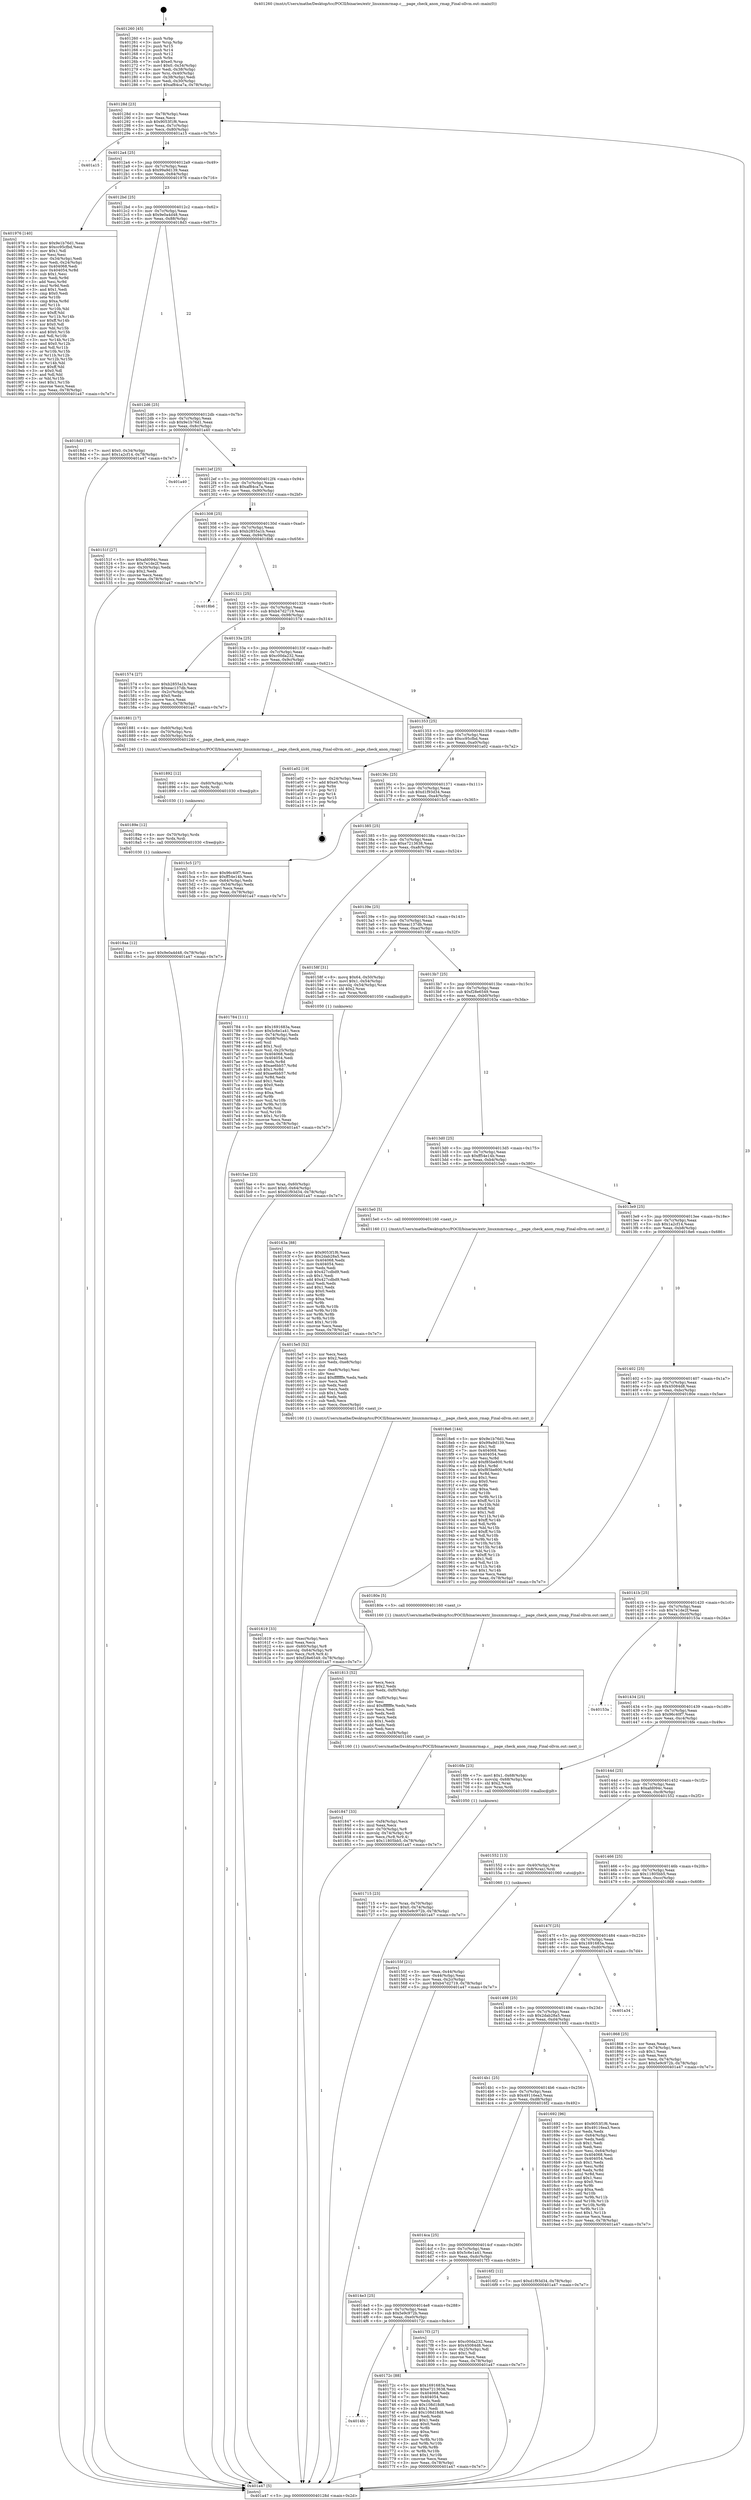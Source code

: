 digraph "0x401260" {
  label = "0x401260 (/mnt/c/Users/mathe/Desktop/tcc/POCII/binaries/extr_linuxmmrmap.c___page_check_anon_rmap_Final-ollvm.out::main(0))"
  labelloc = "t"
  node[shape=record]

  Entry [label="",width=0.3,height=0.3,shape=circle,fillcolor=black,style=filled]
  "0x40128d" [label="{
     0x40128d [23]\l
     | [instrs]\l
     &nbsp;&nbsp;0x40128d \<+3\>: mov -0x78(%rbp),%eax\l
     &nbsp;&nbsp;0x401290 \<+2\>: mov %eax,%ecx\l
     &nbsp;&nbsp;0x401292 \<+6\>: sub $0x9053f1f6,%ecx\l
     &nbsp;&nbsp;0x401298 \<+3\>: mov %eax,-0x7c(%rbp)\l
     &nbsp;&nbsp;0x40129b \<+3\>: mov %ecx,-0x80(%rbp)\l
     &nbsp;&nbsp;0x40129e \<+6\>: je 0000000000401a15 \<main+0x7b5\>\l
  }"]
  "0x401a15" [label="{
     0x401a15\l
  }", style=dashed]
  "0x4012a4" [label="{
     0x4012a4 [25]\l
     | [instrs]\l
     &nbsp;&nbsp;0x4012a4 \<+5\>: jmp 00000000004012a9 \<main+0x49\>\l
     &nbsp;&nbsp;0x4012a9 \<+3\>: mov -0x7c(%rbp),%eax\l
     &nbsp;&nbsp;0x4012ac \<+5\>: sub $0x99a9d139,%eax\l
     &nbsp;&nbsp;0x4012b1 \<+6\>: mov %eax,-0x84(%rbp)\l
     &nbsp;&nbsp;0x4012b7 \<+6\>: je 0000000000401976 \<main+0x716\>\l
  }"]
  Exit [label="",width=0.3,height=0.3,shape=circle,fillcolor=black,style=filled,peripheries=2]
  "0x401976" [label="{
     0x401976 [140]\l
     | [instrs]\l
     &nbsp;&nbsp;0x401976 \<+5\>: mov $0x9e1b76d1,%eax\l
     &nbsp;&nbsp;0x40197b \<+5\>: mov $0xcc95cfbd,%ecx\l
     &nbsp;&nbsp;0x401980 \<+2\>: mov $0x1,%dl\l
     &nbsp;&nbsp;0x401982 \<+2\>: xor %esi,%esi\l
     &nbsp;&nbsp;0x401984 \<+3\>: mov -0x34(%rbp),%edi\l
     &nbsp;&nbsp;0x401987 \<+3\>: mov %edi,-0x24(%rbp)\l
     &nbsp;&nbsp;0x40198a \<+7\>: mov 0x404068,%edi\l
     &nbsp;&nbsp;0x401991 \<+8\>: mov 0x404054,%r8d\l
     &nbsp;&nbsp;0x401999 \<+3\>: sub $0x1,%esi\l
     &nbsp;&nbsp;0x40199c \<+3\>: mov %edi,%r9d\l
     &nbsp;&nbsp;0x40199f \<+3\>: add %esi,%r9d\l
     &nbsp;&nbsp;0x4019a2 \<+4\>: imul %r9d,%edi\l
     &nbsp;&nbsp;0x4019a6 \<+3\>: and $0x1,%edi\l
     &nbsp;&nbsp;0x4019a9 \<+3\>: cmp $0x0,%edi\l
     &nbsp;&nbsp;0x4019ac \<+4\>: sete %r10b\l
     &nbsp;&nbsp;0x4019b0 \<+4\>: cmp $0xa,%r8d\l
     &nbsp;&nbsp;0x4019b4 \<+4\>: setl %r11b\l
     &nbsp;&nbsp;0x4019b8 \<+3\>: mov %r10b,%bl\l
     &nbsp;&nbsp;0x4019bb \<+3\>: xor $0xff,%bl\l
     &nbsp;&nbsp;0x4019be \<+3\>: mov %r11b,%r14b\l
     &nbsp;&nbsp;0x4019c1 \<+4\>: xor $0xff,%r14b\l
     &nbsp;&nbsp;0x4019c5 \<+3\>: xor $0x0,%dl\l
     &nbsp;&nbsp;0x4019c8 \<+3\>: mov %bl,%r15b\l
     &nbsp;&nbsp;0x4019cb \<+4\>: and $0x0,%r15b\l
     &nbsp;&nbsp;0x4019cf \<+3\>: and %dl,%r10b\l
     &nbsp;&nbsp;0x4019d2 \<+3\>: mov %r14b,%r12b\l
     &nbsp;&nbsp;0x4019d5 \<+4\>: and $0x0,%r12b\l
     &nbsp;&nbsp;0x4019d9 \<+3\>: and %dl,%r11b\l
     &nbsp;&nbsp;0x4019dc \<+3\>: or %r10b,%r15b\l
     &nbsp;&nbsp;0x4019df \<+3\>: or %r11b,%r12b\l
     &nbsp;&nbsp;0x4019e2 \<+3\>: xor %r12b,%r15b\l
     &nbsp;&nbsp;0x4019e5 \<+3\>: or %r14b,%bl\l
     &nbsp;&nbsp;0x4019e8 \<+3\>: xor $0xff,%bl\l
     &nbsp;&nbsp;0x4019eb \<+3\>: or $0x0,%dl\l
     &nbsp;&nbsp;0x4019ee \<+2\>: and %dl,%bl\l
     &nbsp;&nbsp;0x4019f0 \<+3\>: or %bl,%r15b\l
     &nbsp;&nbsp;0x4019f3 \<+4\>: test $0x1,%r15b\l
     &nbsp;&nbsp;0x4019f7 \<+3\>: cmovne %ecx,%eax\l
     &nbsp;&nbsp;0x4019fa \<+3\>: mov %eax,-0x78(%rbp)\l
     &nbsp;&nbsp;0x4019fd \<+5\>: jmp 0000000000401a47 \<main+0x7e7\>\l
  }"]
  "0x4012bd" [label="{
     0x4012bd [25]\l
     | [instrs]\l
     &nbsp;&nbsp;0x4012bd \<+5\>: jmp 00000000004012c2 \<main+0x62\>\l
     &nbsp;&nbsp;0x4012c2 \<+3\>: mov -0x7c(%rbp),%eax\l
     &nbsp;&nbsp;0x4012c5 \<+5\>: sub $0x9e0a4d48,%eax\l
     &nbsp;&nbsp;0x4012ca \<+6\>: mov %eax,-0x88(%rbp)\l
     &nbsp;&nbsp;0x4012d0 \<+6\>: je 00000000004018d3 \<main+0x673\>\l
  }"]
  "0x4018aa" [label="{
     0x4018aa [12]\l
     | [instrs]\l
     &nbsp;&nbsp;0x4018aa \<+7\>: movl $0x9e0a4d48,-0x78(%rbp)\l
     &nbsp;&nbsp;0x4018b1 \<+5\>: jmp 0000000000401a47 \<main+0x7e7\>\l
  }"]
  "0x4018d3" [label="{
     0x4018d3 [19]\l
     | [instrs]\l
     &nbsp;&nbsp;0x4018d3 \<+7\>: movl $0x0,-0x34(%rbp)\l
     &nbsp;&nbsp;0x4018da \<+7\>: movl $0x1a2cf14,-0x78(%rbp)\l
     &nbsp;&nbsp;0x4018e1 \<+5\>: jmp 0000000000401a47 \<main+0x7e7\>\l
  }"]
  "0x4012d6" [label="{
     0x4012d6 [25]\l
     | [instrs]\l
     &nbsp;&nbsp;0x4012d6 \<+5\>: jmp 00000000004012db \<main+0x7b\>\l
     &nbsp;&nbsp;0x4012db \<+3\>: mov -0x7c(%rbp),%eax\l
     &nbsp;&nbsp;0x4012de \<+5\>: sub $0x9e1b76d1,%eax\l
     &nbsp;&nbsp;0x4012e3 \<+6\>: mov %eax,-0x8c(%rbp)\l
     &nbsp;&nbsp;0x4012e9 \<+6\>: je 0000000000401a40 \<main+0x7e0\>\l
  }"]
  "0x40189e" [label="{
     0x40189e [12]\l
     | [instrs]\l
     &nbsp;&nbsp;0x40189e \<+4\>: mov -0x70(%rbp),%rdx\l
     &nbsp;&nbsp;0x4018a2 \<+3\>: mov %rdx,%rdi\l
     &nbsp;&nbsp;0x4018a5 \<+5\>: call 0000000000401030 \<free@plt\>\l
     | [calls]\l
     &nbsp;&nbsp;0x401030 \{1\} (unknown)\l
  }"]
  "0x401a40" [label="{
     0x401a40\l
  }", style=dashed]
  "0x4012ef" [label="{
     0x4012ef [25]\l
     | [instrs]\l
     &nbsp;&nbsp;0x4012ef \<+5\>: jmp 00000000004012f4 \<main+0x94\>\l
     &nbsp;&nbsp;0x4012f4 \<+3\>: mov -0x7c(%rbp),%eax\l
     &nbsp;&nbsp;0x4012f7 \<+5\>: sub $0xaf84ca7a,%eax\l
     &nbsp;&nbsp;0x4012fc \<+6\>: mov %eax,-0x90(%rbp)\l
     &nbsp;&nbsp;0x401302 \<+6\>: je 000000000040151f \<main+0x2bf\>\l
  }"]
  "0x401892" [label="{
     0x401892 [12]\l
     | [instrs]\l
     &nbsp;&nbsp;0x401892 \<+4\>: mov -0x60(%rbp),%rdx\l
     &nbsp;&nbsp;0x401896 \<+3\>: mov %rdx,%rdi\l
     &nbsp;&nbsp;0x401899 \<+5\>: call 0000000000401030 \<free@plt\>\l
     | [calls]\l
     &nbsp;&nbsp;0x401030 \{1\} (unknown)\l
  }"]
  "0x40151f" [label="{
     0x40151f [27]\l
     | [instrs]\l
     &nbsp;&nbsp;0x40151f \<+5\>: mov $0xafd094c,%eax\l
     &nbsp;&nbsp;0x401524 \<+5\>: mov $0x7e1de2f,%ecx\l
     &nbsp;&nbsp;0x401529 \<+3\>: mov -0x30(%rbp),%edx\l
     &nbsp;&nbsp;0x40152c \<+3\>: cmp $0x2,%edx\l
     &nbsp;&nbsp;0x40152f \<+3\>: cmovne %ecx,%eax\l
     &nbsp;&nbsp;0x401532 \<+3\>: mov %eax,-0x78(%rbp)\l
     &nbsp;&nbsp;0x401535 \<+5\>: jmp 0000000000401a47 \<main+0x7e7\>\l
  }"]
  "0x401308" [label="{
     0x401308 [25]\l
     | [instrs]\l
     &nbsp;&nbsp;0x401308 \<+5\>: jmp 000000000040130d \<main+0xad\>\l
     &nbsp;&nbsp;0x40130d \<+3\>: mov -0x7c(%rbp),%eax\l
     &nbsp;&nbsp;0x401310 \<+5\>: sub $0xb2855a1b,%eax\l
     &nbsp;&nbsp;0x401315 \<+6\>: mov %eax,-0x94(%rbp)\l
     &nbsp;&nbsp;0x40131b \<+6\>: je 00000000004018b6 \<main+0x656\>\l
  }"]
  "0x401a47" [label="{
     0x401a47 [5]\l
     | [instrs]\l
     &nbsp;&nbsp;0x401a47 \<+5\>: jmp 000000000040128d \<main+0x2d\>\l
  }"]
  "0x401260" [label="{
     0x401260 [45]\l
     | [instrs]\l
     &nbsp;&nbsp;0x401260 \<+1\>: push %rbp\l
     &nbsp;&nbsp;0x401261 \<+3\>: mov %rsp,%rbp\l
     &nbsp;&nbsp;0x401264 \<+2\>: push %r15\l
     &nbsp;&nbsp;0x401266 \<+2\>: push %r14\l
     &nbsp;&nbsp;0x401268 \<+2\>: push %r12\l
     &nbsp;&nbsp;0x40126a \<+1\>: push %rbx\l
     &nbsp;&nbsp;0x40126b \<+7\>: sub $0xe0,%rsp\l
     &nbsp;&nbsp;0x401272 \<+7\>: movl $0x0,-0x34(%rbp)\l
     &nbsp;&nbsp;0x401279 \<+3\>: mov %edi,-0x38(%rbp)\l
     &nbsp;&nbsp;0x40127c \<+4\>: mov %rsi,-0x40(%rbp)\l
     &nbsp;&nbsp;0x401280 \<+3\>: mov -0x38(%rbp),%edi\l
     &nbsp;&nbsp;0x401283 \<+3\>: mov %edi,-0x30(%rbp)\l
     &nbsp;&nbsp;0x401286 \<+7\>: movl $0xaf84ca7a,-0x78(%rbp)\l
  }"]
  "0x401847" [label="{
     0x401847 [33]\l
     | [instrs]\l
     &nbsp;&nbsp;0x401847 \<+6\>: mov -0xf4(%rbp),%ecx\l
     &nbsp;&nbsp;0x40184d \<+3\>: imul %eax,%ecx\l
     &nbsp;&nbsp;0x401850 \<+4\>: mov -0x70(%rbp),%r8\l
     &nbsp;&nbsp;0x401854 \<+4\>: movslq -0x74(%rbp),%r9\l
     &nbsp;&nbsp;0x401858 \<+4\>: mov %ecx,(%r8,%r9,4)\l
     &nbsp;&nbsp;0x40185c \<+7\>: movl $0x11805bb5,-0x78(%rbp)\l
     &nbsp;&nbsp;0x401863 \<+5\>: jmp 0000000000401a47 \<main+0x7e7\>\l
  }"]
  "0x4018b6" [label="{
     0x4018b6\l
  }", style=dashed]
  "0x401321" [label="{
     0x401321 [25]\l
     | [instrs]\l
     &nbsp;&nbsp;0x401321 \<+5\>: jmp 0000000000401326 \<main+0xc6\>\l
     &nbsp;&nbsp;0x401326 \<+3\>: mov -0x7c(%rbp),%eax\l
     &nbsp;&nbsp;0x401329 \<+5\>: sub $0xb47d2719,%eax\l
     &nbsp;&nbsp;0x40132e \<+6\>: mov %eax,-0x98(%rbp)\l
     &nbsp;&nbsp;0x401334 \<+6\>: je 0000000000401574 \<main+0x314\>\l
  }"]
  "0x401813" [label="{
     0x401813 [52]\l
     | [instrs]\l
     &nbsp;&nbsp;0x401813 \<+2\>: xor %ecx,%ecx\l
     &nbsp;&nbsp;0x401815 \<+5\>: mov $0x2,%edx\l
     &nbsp;&nbsp;0x40181a \<+6\>: mov %edx,-0xf0(%rbp)\l
     &nbsp;&nbsp;0x401820 \<+1\>: cltd\l
     &nbsp;&nbsp;0x401821 \<+6\>: mov -0xf0(%rbp),%esi\l
     &nbsp;&nbsp;0x401827 \<+2\>: idiv %esi\l
     &nbsp;&nbsp;0x401829 \<+6\>: imul $0xfffffffe,%edx,%edx\l
     &nbsp;&nbsp;0x40182f \<+2\>: mov %ecx,%edi\l
     &nbsp;&nbsp;0x401831 \<+2\>: sub %edx,%edi\l
     &nbsp;&nbsp;0x401833 \<+2\>: mov %ecx,%edx\l
     &nbsp;&nbsp;0x401835 \<+3\>: sub $0x1,%edx\l
     &nbsp;&nbsp;0x401838 \<+2\>: add %edx,%edi\l
     &nbsp;&nbsp;0x40183a \<+2\>: sub %edi,%ecx\l
     &nbsp;&nbsp;0x40183c \<+6\>: mov %ecx,-0xf4(%rbp)\l
     &nbsp;&nbsp;0x401842 \<+5\>: call 0000000000401160 \<next_i\>\l
     | [calls]\l
     &nbsp;&nbsp;0x401160 \{1\} (/mnt/c/Users/mathe/Desktop/tcc/POCII/binaries/extr_linuxmmrmap.c___page_check_anon_rmap_Final-ollvm.out::next_i)\l
  }"]
  "0x401574" [label="{
     0x401574 [27]\l
     | [instrs]\l
     &nbsp;&nbsp;0x401574 \<+5\>: mov $0xb2855a1b,%eax\l
     &nbsp;&nbsp;0x401579 \<+5\>: mov $0xeac137db,%ecx\l
     &nbsp;&nbsp;0x40157e \<+3\>: mov -0x2c(%rbp),%edx\l
     &nbsp;&nbsp;0x401581 \<+3\>: cmp $0x0,%edx\l
     &nbsp;&nbsp;0x401584 \<+3\>: cmove %ecx,%eax\l
     &nbsp;&nbsp;0x401587 \<+3\>: mov %eax,-0x78(%rbp)\l
     &nbsp;&nbsp;0x40158a \<+5\>: jmp 0000000000401a47 \<main+0x7e7\>\l
  }"]
  "0x40133a" [label="{
     0x40133a [25]\l
     | [instrs]\l
     &nbsp;&nbsp;0x40133a \<+5\>: jmp 000000000040133f \<main+0xdf\>\l
     &nbsp;&nbsp;0x40133f \<+3\>: mov -0x7c(%rbp),%eax\l
     &nbsp;&nbsp;0x401342 \<+5\>: sub $0xc00da232,%eax\l
     &nbsp;&nbsp;0x401347 \<+6\>: mov %eax,-0x9c(%rbp)\l
     &nbsp;&nbsp;0x40134d \<+6\>: je 0000000000401881 \<main+0x621\>\l
  }"]
  "0x4014fc" [label="{
     0x4014fc\l
  }", style=dashed]
  "0x401881" [label="{
     0x401881 [17]\l
     | [instrs]\l
     &nbsp;&nbsp;0x401881 \<+4\>: mov -0x60(%rbp),%rdi\l
     &nbsp;&nbsp;0x401885 \<+4\>: mov -0x70(%rbp),%rsi\l
     &nbsp;&nbsp;0x401889 \<+4\>: mov -0x50(%rbp),%rdx\l
     &nbsp;&nbsp;0x40188d \<+5\>: call 0000000000401240 \<__page_check_anon_rmap\>\l
     | [calls]\l
     &nbsp;&nbsp;0x401240 \{1\} (/mnt/c/Users/mathe/Desktop/tcc/POCII/binaries/extr_linuxmmrmap.c___page_check_anon_rmap_Final-ollvm.out::__page_check_anon_rmap)\l
  }"]
  "0x401353" [label="{
     0x401353 [25]\l
     | [instrs]\l
     &nbsp;&nbsp;0x401353 \<+5\>: jmp 0000000000401358 \<main+0xf8\>\l
     &nbsp;&nbsp;0x401358 \<+3\>: mov -0x7c(%rbp),%eax\l
     &nbsp;&nbsp;0x40135b \<+5\>: sub $0xcc95cfbd,%eax\l
     &nbsp;&nbsp;0x401360 \<+6\>: mov %eax,-0xa0(%rbp)\l
     &nbsp;&nbsp;0x401366 \<+6\>: je 0000000000401a02 \<main+0x7a2\>\l
  }"]
  "0x40172c" [label="{
     0x40172c [88]\l
     | [instrs]\l
     &nbsp;&nbsp;0x40172c \<+5\>: mov $0x1691683a,%eax\l
     &nbsp;&nbsp;0x401731 \<+5\>: mov $0xe7213638,%ecx\l
     &nbsp;&nbsp;0x401736 \<+7\>: mov 0x404068,%edx\l
     &nbsp;&nbsp;0x40173d \<+7\>: mov 0x404054,%esi\l
     &nbsp;&nbsp;0x401744 \<+2\>: mov %edx,%edi\l
     &nbsp;&nbsp;0x401746 \<+6\>: sub $0x108d18d8,%edi\l
     &nbsp;&nbsp;0x40174c \<+3\>: sub $0x1,%edi\l
     &nbsp;&nbsp;0x40174f \<+6\>: add $0x108d18d8,%edi\l
     &nbsp;&nbsp;0x401755 \<+3\>: imul %edi,%edx\l
     &nbsp;&nbsp;0x401758 \<+3\>: and $0x1,%edx\l
     &nbsp;&nbsp;0x40175b \<+3\>: cmp $0x0,%edx\l
     &nbsp;&nbsp;0x40175e \<+4\>: sete %r8b\l
     &nbsp;&nbsp;0x401762 \<+3\>: cmp $0xa,%esi\l
     &nbsp;&nbsp;0x401765 \<+4\>: setl %r9b\l
     &nbsp;&nbsp;0x401769 \<+3\>: mov %r8b,%r10b\l
     &nbsp;&nbsp;0x40176c \<+3\>: and %r9b,%r10b\l
     &nbsp;&nbsp;0x40176f \<+3\>: xor %r9b,%r8b\l
     &nbsp;&nbsp;0x401772 \<+3\>: or %r8b,%r10b\l
     &nbsp;&nbsp;0x401775 \<+4\>: test $0x1,%r10b\l
     &nbsp;&nbsp;0x401779 \<+3\>: cmovne %ecx,%eax\l
     &nbsp;&nbsp;0x40177c \<+3\>: mov %eax,-0x78(%rbp)\l
     &nbsp;&nbsp;0x40177f \<+5\>: jmp 0000000000401a47 \<main+0x7e7\>\l
  }"]
  "0x401a02" [label="{
     0x401a02 [19]\l
     | [instrs]\l
     &nbsp;&nbsp;0x401a02 \<+3\>: mov -0x24(%rbp),%eax\l
     &nbsp;&nbsp;0x401a05 \<+7\>: add $0xe0,%rsp\l
     &nbsp;&nbsp;0x401a0c \<+1\>: pop %rbx\l
     &nbsp;&nbsp;0x401a0d \<+2\>: pop %r12\l
     &nbsp;&nbsp;0x401a0f \<+2\>: pop %r14\l
     &nbsp;&nbsp;0x401a11 \<+2\>: pop %r15\l
     &nbsp;&nbsp;0x401a13 \<+1\>: pop %rbp\l
     &nbsp;&nbsp;0x401a14 \<+1\>: ret\l
  }"]
  "0x40136c" [label="{
     0x40136c [25]\l
     | [instrs]\l
     &nbsp;&nbsp;0x40136c \<+5\>: jmp 0000000000401371 \<main+0x111\>\l
     &nbsp;&nbsp;0x401371 \<+3\>: mov -0x7c(%rbp),%eax\l
     &nbsp;&nbsp;0x401374 \<+5\>: sub $0xd1f93d34,%eax\l
     &nbsp;&nbsp;0x401379 \<+6\>: mov %eax,-0xa4(%rbp)\l
     &nbsp;&nbsp;0x40137f \<+6\>: je 00000000004015c5 \<main+0x365\>\l
  }"]
  "0x4014e3" [label="{
     0x4014e3 [25]\l
     | [instrs]\l
     &nbsp;&nbsp;0x4014e3 \<+5\>: jmp 00000000004014e8 \<main+0x288\>\l
     &nbsp;&nbsp;0x4014e8 \<+3\>: mov -0x7c(%rbp),%eax\l
     &nbsp;&nbsp;0x4014eb \<+5\>: sub $0x5e9c972b,%eax\l
     &nbsp;&nbsp;0x4014f0 \<+6\>: mov %eax,-0xe0(%rbp)\l
     &nbsp;&nbsp;0x4014f6 \<+6\>: je 000000000040172c \<main+0x4cc\>\l
  }"]
  "0x4015c5" [label="{
     0x4015c5 [27]\l
     | [instrs]\l
     &nbsp;&nbsp;0x4015c5 \<+5\>: mov $0x96c40f7,%eax\l
     &nbsp;&nbsp;0x4015ca \<+5\>: mov $0xff54e14b,%ecx\l
     &nbsp;&nbsp;0x4015cf \<+3\>: mov -0x64(%rbp),%edx\l
     &nbsp;&nbsp;0x4015d2 \<+3\>: cmp -0x54(%rbp),%edx\l
     &nbsp;&nbsp;0x4015d5 \<+3\>: cmovl %ecx,%eax\l
     &nbsp;&nbsp;0x4015d8 \<+3\>: mov %eax,-0x78(%rbp)\l
     &nbsp;&nbsp;0x4015db \<+5\>: jmp 0000000000401a47 \<main+0x7e7\>\l
  }"]
  "0x401385" [label="{
     0x401385 [25]\l
     | [instrs]\l
     &nbsp;&nbsp;0x401385 \<+5\>: jmp 000000000040138a \<main+0x12a\>\l
     &nbsp;&nbsp;0x40138a \<+3\>: mov -0x7c(%rbp),%eax\l
     &nbsp;&nbsp;0x40138d \<+5\>: sub $0xe7213638,%eax\l
     &nbsp;&nbsp;0x401392 \<+6\>: mov %eax,-0xa8(%rbp)\l
     &nbsp;&nbsp;0x401398 \<+6\>: je 0000000000401784 \<main+0x524\>\l
  }"]
  "0x4017f3" [label="{
     0x4017f3 [27]\l
     | [instrs]\l
     &nbsp;&nbsp;0x4017f3 \<+5\>: mov $0xc00da232,%eax\l
     &nbsp;&nbsp;0x4017f8 \<+5\>: mov $0x45084d8,%ecx\l
     &nbsp;&nbsp;0x4017fd \<+3\>: mov -0x25(%rbp),%dl\l
     &nbsp;&nbsp;0x401800 \<+3\>: test $0x1,%dl\l
     &nbsp;&nbsp;0x401803 \<+3\>: cmovne %ecx,%eax\l
     &nbsp;&nbsp;0x401806 \<+3\>: mov %eax,-0x78(%rbp)\l
     &nbsp;&nbsp;0x401809 \<+5\>: jmp 0000000000401a47 \<main+0x7e7\>\l
  }"]
  "0x401784" [label="{
     0x401784 [111]\l
     | [instrs]\l
     &nbsp;&nbsp;0x401784 \<+5\>: mov $0x1691683a,%eax\l
     &nbsp;&nbsp;0x401789 \<+5\>: mov $0x5c6e1a41,%ecx\l
     &nbsp;&nbsp;0x40178e \<+3\>: mov -0x74(%rbp),%edx\l
     &nbsp;&nbsp;0x401791 \<+3\>: cmp -0x68(%rbp),%edx\l
     &nbsp;&nbsp;0x401794 \<+4\>: setl %sil\l
     &nbsp;&nbsp;0x401798 \<+4\>: and $0x1,%sil\l
     &nbsp;&nbsp;0x40179c \<+4\>: mov %sil,-0x25(%rbp)\l
     &nbsp;&nbsp;0x4017a0 \<+7\>: mov 0x404068,%edx\l
     &nbsp;&nbsp;0x4017a7 \<+7\>: mov 0x404054,%edi\l
     &nbsp;&nbsp;0x4017ae \<+3\>: mov %edx,%r8d\l
     &nbsp;&nbsp;0x4017b1 \<+7\>: sub $0xae6bb57,%r8d\l
     &nbsp;&nbsp;0x4017b8 \<+4\>: sub $0x1,%r8d\l
     &nbsp;&nbsp;0x4017bc \<+7\>: add $0xae6bb57,%r8d\l
     &nbsp;&nbsp;0x4017c3 \<+4\>: imul %r8d,%edx\l
     &nbsp;&nbsp;0x4017c7 \<+3\>: and $0x1,%edx\l
     &nbsp;&nbsp;0x4017ca \<+3\>: cmp $0x0,%edx\l
     &nbsp;&nbsp;0x4017cd \<+4\>: sete %sil\l
     &nbsp;&nbsp;0x4017d1 \<+3\>: cmp $0xa,%edi\l
     &nbsp;&nbsp;0x4017d4 \<+4\>: setl %r9b\l
     &nbsp;&nbsp;0x4017d8 \<+3\>: mov %sil,%r10b\l
     &nbsp;&nbsp;0x4017db \<+3\>: and %r9b,%r10b\l
     &nbsp;&nbsp;0x4017de \<+3\>: xor %r9b,%sil\l
     &nbsp;&nbsp;0x4017e1 \<+3\>: or %sil,%r10b\l
     &nbsp;&nbsp;0x4017e4 \<+4\>: test $0x1,%r10b\l
     &nbsp;&nbsp;0x4017e8 \<+3\>: cmovne %ecx,%eax\l
     &nbsp;&nbsp;0x4017eb \<+3\>: mov %eax,-0x78(%rbp)\l
     &nbsp;&nbsp;0x4017ee \<+5\>: jmp 0000000000401a47 \<main+0x7e7\>\l
  }"]
  "0x40139e" [label="{
     0x40139e [25]\l
     | [instrs]\l
     &nbsp;&nbsp;0x40139e \<+5\>: jmp 00000000004013a3 \<main+0x143\>\l
     &nbsp;&nbsp;0x4013a3 \<+3\>: mov -0x7c(%rbp),%eax\l
     &nbsp;&nbsp;0x4013a6 \<+5\>: sub $0xeac137db,%eax\l
     &nbsp;&nbsp;0x4013ab \<+6\>: mov %eax,-0xac(%rbp)\l
     &nbsp;&nbsp;0x4013b1 \<+6\>: je 000000000040158f \<main+0x32f\>\l
  }"]
  "0x401715" [label="{
     0x401715 [23]\l
     | [instrs]\l
     &nbsp;&nbsp;0x401715 \<+4\>: mov %rax,-0x70(%rbp)\l
     &nbsp;&nbsp;0x401719 \<+7\>: movl $0x0,-0x74(%rbp)\l
     &nbsp;&nbsp;0x401720 \<+7\>: movl $0x5e9c972b,-0x78(%rbp)\l
     &nbsp;&nbsp;0x401727 \<+5\>: jmp 0000000000401a47 \<main+0x7e7\>\l
  }"]
  "0x40158f" [label="{
     0x40158f [31]\l
     | [instrs]\l
     &nbsp;&nbsp;0x40158f \<+8\>: movq $0x64,-0x50(%rbp)\l
     &nbsp;&nbsp;0x401597 \<+7\>: movl $0x1,-0x54(%rbp)\l
     &nbsp;&nbsp;0x40159e \<+4\>: movslq -0x54(%rbp),%rax\l
     &nbsp;&nbsp;0x4015a2 \<+4\>: shl $0x2,%rax\l
     &nbsp;&nbsp;0x4015a6 \<+3\>: mov %rax,%rdi\l
     &nbsp;&nbsp;0x4015a9 \<+5\>: call 0000000000401050 \<malloc@plt\>\l
     | [calls]\l
     &nbsp;&nbsp;0x401050 \{1\} (unknown)\l
  }"]
  "0x4013b7" [label="{
     0x4013b7 [25]\l
     | [instrs]\l
     &nbsp;&nbsp;0x4013b7 \<+5\>: jmp 00000000004013bc \<main+0x15c\>\l
     &nbsp;&nbsp;0x4013bc \<+3\>: mov -0x7c(%rbp),%eax\l
     &nbsp;&nbsp;0x4013bf \<+5\>: sub $0xf28e6549,%eax\l
     &nbsp;&nbsp;0x4013c4 \<+6\>: mov %eax,-0xb0(%rbp)\l
     &nbsp;&nbsp;0x4013ca \<+6\>: je 000000000040163a \<main+0x3da\>\l
  }"]
  "0x4014ca" [label="{
     0x4014ca [25]\l
     | [instrs]\l
     &nbsp;&nbsp;0x4014ca \<+5\>: jmp 00000000004014cf \<main+0x26f\>\l
     &nbsp;&nbsp;0x4014cf \<+3\>: mov -0x7c(%rbp),%eax\l
     &nbsp;&nbsp;0x4014d2 \<+5\>: sub $0x5c6e1a41,%eax\l
     &nbsp;&nbsp;0x4014d7 \<+6\>: mov %eax,-0xdc(%rbp)\l
     &nbsp;&nbsp;0x4014dd \<+6\>: je 00000000004017f3 \<main+0x593\>\l
  }"]
  "0x40163a" [label="{
     0x40163a [88]\l
     | [instrs]\l
     &nbsp;&nbsp;0x40163a \<+5\>: mov $0x9053f1f6,%eax\l
     &nbsp;&nbsp;0x40163f \<+5\>: mov $0x2dab28a5,%ecx\l
     &nbsp;&nbsp;0x401644 \<+7\>: mov 0x404068,%edx\l
     &nbsp;&nbsp;0x40164b \<+7\>: mov 0x404054,%esi\l
     &nbsp;&nbsp;0x401652 \<+2\>: mov %edx,%edi\l
     &nbsp;&nbsp;0x401654 \<+6\>: sub $0x427cdbd9,%edi\l
     &nbsp;&nbsp;0x40165a \<+3\>: sub $0x1,%edi\l
     &nbsp;&nbsp;0x40165d \<+6\>: add $0x427cdbd9,%edi\l
     &nbsp;&nbsp;0x401663 \<+3\>: imul %edi,%edx\l
     &nbsp;&nbsp;0x401666 \<+3\>: and $0x1,%edx\l
     &nbsp;&nbsp;0x401669 \<+3\>: cmp $0x0,%edx\l
     &nbsp;&nbsp;0x40166c \<+4\>: sete %r8b\l
     &nbsp;&nbsp;0x401670 \<+3\>: cmp $0xa,%esi\l
     &nbsp;&nbsp;0x401673 \<+4\>: setl %r9b\l
     &nbsp;&nbsp;0x401677 \<+3\>: mov %r8b,%r10b\l
     &nbsp;&nbsp;0x40167a \<+3\>: and %r9b,%r10b\l
     &nbsp;&nbsp;0x40167d \<+3\>: xor %r9b,%r8b\l
     &nbsp;&nbsp;0x401680 \<+3\>: or %r8b,%r10b\l
     &nbsp;&nbsp;0x401683 \<+4\>: test $0x1,%r10b\l
     &nbsp;&nbsp;0x401687 \<+3\>: cmovne %ecx,%eax\l
     &nbsp;&nbsp;0x40168a \<+3\>: mov %eax,-0x78(%rbp)\l
     &nbsp;&nbsp;0x40168d \<+5\>: jmp 0000000000401a47 \<main+0x7e7\>\l
  }"]
  "0x4013d0" [label="{
     0x4013d0 [25]\l
     | [instrs]\l
     &nbsp;&nbsp;0x4013d0 \<+5\>: jmp 00000000004013d5 \<main+0x175\>\l
     &nbsp;&nbsp;0x4013d5 \<+3\>: mov -0x7c(%rbp),%eax\l
     &nbsp;&nbsp;0x4013d8 \<+5\>: sub $0xff54e14b,%eax\l
     &nbsp;&nbsp;0x4013dd \<+6\>: mov %eax,-0xb4(%rbp)\l
     &nbsp;&nbsp;0x4013e3 \<+6\>: je 00000000004015e0 \<main+0x380\>\l
  }"]
  "0x4016f2" [label="{
     0x4016f2 [12]\l
     | [instrs]\l
     &nbsp;&nbsp;0x4016f2 \<+7\>: movl $0xd1f93d34,-0x78(%rbp)\l
     &nbsp;&nbsp;0x4016f9 \<+5\>: jmp 0000000000401a47 \<main+0x7e7\>\l
  }"]
  "0x4015e0" [label="{
     0x4015e0 [5]\l
     | [instrs]\l
     &nbsp;&nbsp;0x4015e0 \<+5\>: call 0000000000401160 \<next_i\>\l
     | [calls]\l
     &nbsp;&nbsp;0x401160 \{1\} (/mnt/c/Users/mathe/Desktop/tcc/POCII/binaries/extr_linuxmmrmap.c___page_check_anon_rmap_Final-ollvm.out::next_i)\l
  }"]
  "0x4013e9" [label="{
     0x4013e9 [25]\l
     | [instrs]\l
     &nbsp;&nbsp;0x4013e9 \<+5\>: jmp 00000000004013ee \<main+0x18e\>\l
     &nbsp;&nbsp;0x4013ee \<+3\>: mov -0x7c(%rbp),%eax\l
     &nbsp;&nbsp;0x4013f1 \<+5\>: sub $0x1a2cf14,%eax\l
     &nbsp;&nbsp;0x4013f6 \<+6\>: mov %eax,-0xb8(%rbp)\l
     &nbsp;&nbsp;0x4013fc \<+6\>: je 00000000004018e6 \<main+0x686\>\l
  }"]
  "0x4014b1" [label="{
     0x4014b1 [25]\l
     | [instrs]\l
     &nbsp;&nbsp;0x4014b1 \<+5\>: jmp 00000000004014b6 \<main+0x256\>\l
     &nbsp;&nbsp;0x4014b6 \<+3\>: mov -0x7c(%rbp),%eax\l
     &nbsp;&nbsp;0x4014b9 \<+5\>: sub $0x49116ea3,%eax\l
     &nbsp;&nbsp;0x4014be \<+6\>: mov %eax,-0xd8(%rbp)\l
     &nbsp;&nbsp;0x4014c4 \<+6\>: je 00000000004016f2 \<main+0x492\>\l
  }"]
  "0x4018e6" [label="{
     0x4018e6 [144]\l
     | [instrs]\l
     &nbsp;&nbsp;0x4018e6 \<+5\>: mov $0x9e1b76d1,%eax\l
     &nbsp;&nbsp;0x4018eb \<+5\>: mov $0x99a9d139,%ecx\l
     &nbsp;&nbsp;0x4018f0 \<+2\>: mov $0x1,%dl\l
     &nbsp;&nbsp;0x4018f2 \<+7\>: mov 0x404068,%esi\l
     &nbsp;&nbsp;0x4018f9 \<+7\>: mov 0x404054,%edi\l
     &nbsp;&nbsp;0x401900 \<+3\>: mov %esi,%r8d\l
     &nbsp;&nbsp;0x401903 \<+7\>: add $0xf85be800,%r8d\l
     &nbsp;&nbsp;0x40190a \<+4\>: sub $0x1,%r8d\l
     &nbsp;&nbsp;0x40190e \<+7\>: sub $0xf85be800,%r8d\l
     &nbsp;&nbsp;0x401915 \<+4\>: imul %r8d,%esi\l
     &nbsp;&nbsp;0x401919 \<+3\>: and $0x1,%esi\l
     &nbsp;&nbsp;0x40191c \<+3\>: cmp $0x0,%esi\l
     &nbsp;&nbsp;0x40191f \<+4\>: sete %r9b\l
     &nbsp;&nbsp;0x401923 \<+3\>: cmp $0xa,%edi\l
     &nbsp;&nbsp;0x401926 \<+4\>: setl %r10b\l
     &nbsp;&nbsp;0x40192a \<+3\>: mov %r9b,%r11b\l
     &nbsp;&nbsp;0x40192d \<+4\>: xor $0xff,%r11b\l
     &nbsp;&nbsp;0x401931 \<+3\>: mov %r10b,%bl\l
     &nbsp;&nbsp;0x401934 \<+3\>: xor $0xff,%bl\l
     &nbsp;&nbsp;0x401937 \<+3\>: xor $0x1,%dl\l
     &nbsp;&nbsp;0x40193a \<+3\>: mov %r11b,%r14b\l
     &nbsp;&nbsp;0x40193d \<+4\>: and $0xff,%r14b\l
     &nbsp;&nbsp;0x401941 \<+3\>: and %dl,%r9b\l
     &nbsp;&nbsp;0x401944 \<+3\>: mov %bl,%r15b\l
     &nbsp;&nbsp;0x401947 \<+4\>: and $0xff,%r15b\l
     &nbsp;&nbsp;0x40194b \<+3\>: and %dl,%r10b\l
     &nbsp;&nbsp;0x40194e \<+3\>: or %r9b,%r14b\l
     &nbsp;&nbsp;0x401951 \<+3\>: or %r10b,%r15b\l
     &nbsp;&nbsp;0x401954 \<+3\>: xor %r15b,%r14b\l
     &nbsp;&nbsp;0x401957 \<+3\>: or %bl,%r11b\l
     &nbsp;&nbsp;0x40195a \<+4\>: xor $0xff,%r11b\l
     &nbsp;&nbsp;0x40195e \<+3\>: or $0x1,%dl\l
     &nbsp;&nbsp;0x401961 \<+3\>: and %dl,%r11b\l
     &nbsp;&nbsp;0x401964 \<+3\>: or %r11b,%r14b\l
     &nbsp;&nbsp;0x401967 \<+4\>: test $0x1,%r14b\l
     &nbsp;&nbsp;0x40196b \<+3\>: cmovne %ecx,%eax\l
     &nbsp;&nbsp;0x40196e \<+3\>: mov %eax,-0x78(%rbp)\l
     &nbsp;&nbsp;0x401971 \<+5\>: jmp 0000000000401a47 \<main+0x7e7\>\l
  }"]
  "0x401402" [label="{
     0x401402 [25]\l
     | [instrs]\l
     &nbsp;&nbsp;0x401402 \<+5\>: jmp 0000000000401407 \<main+0x1a7\>\l
     &nbsp;&nbsp;0x401407 \<+3\>: mov -0x7c(%rbp),%eax\l
     &nbsp;&nbsp;0x40140a \<+5\>: sub $0x45084d8,%eax\l
     &nbsp;&nbsp;0x40140f \<+6\>: mov %eax,-0xbc(%rbp)\l
     &nbsp;&nbsp;0x401415 \<+6\>: je 000000000040180e \<main+0x5ae\>\l
  }"]
  "0x401692" [label="{
     0x401692 [96]\l
     | [instrs]\l
     &nbsp;&nbsp;0x401692 \<+5\>: mov $0x9053f1f6,%eax\l
     &nbsp;&nbsp;0x401697 \<+5\>: mov $0x49116ea3,%ecx\l
     &nbsp;&nbsp;0x40169c \<+2\>: xor %edx,%edx\l
     &nbsp;&nbsp;0x40169e \<+3\>: mov -0x64(%rbp),%esi\l
     &nbsp;&nbsp;0x4016a1 \<+2\>: mov %edx,%edi\l
     &nbsp;&nbsp;0x4016a3 \<+3\>: sub $0x1,%edi\l
     &nbsp;&nbsp;0x4016a6 \<+2\>: sub %edi,%esi\l
     &nbsp;&nbsp;0x4016a8 \<+3\>: mov %esi,-0x64(%rbp)\l
     &nbsp;&nbsp;0x4016ab \<+7\>: mov 0x404068,%esi\l
     &nbsp;&nbsp;0x4016b2 \<+7\>: mov 0x404054,%edi\l
     &nbsp;&nbsp;0x4016b9 \<+3\>: sub $0x1,%edx\l
     &nbsp;&nbsp;0x4016bc \<+3\>: mov %esi,%r8d\l
     &nbsp;&nbsp;0x4016bf \<+3\>: add %edx,%r8d\l
     &nbsp;&nbsp;0x4016c2 \<+4\>: imul %r8d,%esi\l
     &nbsp;&nbsp;0x4016c6 \<+3\>: and $0x1,%esi\l
     &nbsp;&nbsp;0x4016c9 \<+3\>: cmp $0x0,%esi\l
     &nbsp;&nbsp;0x4016cc \<+4\>: sete %r9b\l
     &nbsp;&nbsp;0x4016d0 \<+3\>: cmp $0xa,%edi\l
     &nbsp;&nbsp;0x4016d3 \<+4\>: setl %r10b\l
     &nbsp;&nbsp;0x4016d7 \<+3\>: mov %r9b,%r11b\l
     &nbsp;&nbsp;0x4016da \<+3\>: and %r10b,%r11b\l
     &nbsp;&nbsp;0x4016dd \<+3\>: xor %r10b,%r9b\l
     &nbsp;&nbsp;0x4016e0 \<+3\>: or %r9b,%r11b\l
     &nbsp;&nbsp;0x4016e3 \<+4\>: test $0x1,%r11b\l
     &nbsp;&nbsp;0x4016e7 \<+3\>: cmovne %ecx,%eax\l
     &nbsp;&nbsp;0x4016ea \<+3\>: mov %eax,-0x78(%rbp)\l
     &nbsp;&nbsp;0x4016ed \<+5\>: jmp 0000000000401a47 \<main+0x7e7\>\l
  }"]
  "0x40180e" [label="{
     0x40180e [5]\l
     | [instrs]\l
     &nbsp;&nbsp;0x40180e \<+5\>: call 0000000000401160 \<next_i\>\l
     | [calls]\l
     &nbsp;&nbsp;0x401160 \{1\} (/mnt/c/Users/mathe/Desktop/tcc/POCII/binaries/extr_linuxmmrmap.c___page_check_anon_rmap_Final-ollvm.out::next_i)\l
  }"]
  "0x40141b" [label="{
     0x40141b [25]\l
     | [instrs]\l
     &nbsp;&nbsp;0x40141b \<+5\>: jmp 0000000000401420 \<main+0x1c0\>\l
     &nbsp;&nbsp;0x401420 \<+3\>: mov -0x7c(%rbp),%eax\l
     &nbsp;&nbsp;0x401423 \<+5\>: sub $0x7e1de2f,%eax\l
     &nbsp;&nbsp;0x401428 \<+6\>: mov %eax,-0xc0(%rbp)\l
     &nbsp;&nbsp;0x40142e \<+6\>: je 000000000040153a \<main+0x2da\>\l
  }"]
  "0x401498" [label="{
     0x401498 [25]\l
     | [instrs]\l
     &nbsp;&nbsp;0x401498 \<+5\>: jmp 000000000040149d \<main+0x23d\>\l
     &nbsp;&nbsp;0x40149d \<+3\>: mov -0x7c(%rbp),%eax\l
     &nbsp;&nbsp;0x4014a0 \<+5\>: sub $0x2dab28a5,%eax\l
     &nbsp;&nbsp;0x4014a5 \<+6\>: mov %eax,-0xd4(%rbp)\l
     &nbsp;&nbsp;0x4014ab \<+6\>: je 0000000000401692 \<main+0x432\>\l
  }"]
  "0x40153a" [label="{
     0x40153a\l
  }", style=dashed]
  "0x401434" [label="{
     0x401434 [25]\l
     | [instrs]\l
     &nbsp;&nbsp;0x401434 \<+5\>: jmp 0000000000401439 \<main+0x1d9\>\l
     &nbsp;&nbsp;0x401439 \<+3\>: mov -0x7c(%rbp),%eax\l
     &nbsp;&nbsp;0x40143c \<+5\>: sub $0x96c40f7,%eax\l
     &nbsp;&nbsp;0x401441 \<+6\>: mov %eax,-0xc4(%rbp)\l
     &nbsp;&nbsp;0x401447 \<+6\>: je 00000000004016fe \<main+0x49e\>\l
  }"]
  "0x401a34" [label="{
     0x401a34\l
  }", style=dashed]
  "0x4016fe" [label="{
     0x4016fe [23]\l
     | [instrs]\l
     &nbsp;&nbsp;0x4016fe \<+7\>: movl $0x1,-0x68(%rbp)\l
     &nbsp;&nbsp;0x401705 \<+4\>: movslq -0x68(%rbp),%rax\l
     &nbsp;&nbsp;0x401709 \<+4\>: shl $0x2,%rax\l
     &nbsp;&nbsp;0x40170d \<+3\>: mov %rax,%rdi\l
     &nbsp;&nbsp;0x401710 \<+5\>: call 0000000000401050 \<malloc@plt\>\l
     | [calls]\l
     &nbsp;&nbsp;0x401050 \{1\} (unknown)\l
  }"]
  "0x40144d" [label="{
     0x40144d [25]\l
     | [instrs]\l
     &nbsp;&nbsp;0x40144d \<+5\>: jmp 0000000000401452 \<main+0x1f2\>\l
     &nbsp;&nbsp;0x401452 \<+3\>: mov -0x7c(%rbp),%eax\l
     &nbsp;&nbsp;0x401455 \<+5\>: sub $0xafd094c,%eax\l
     &nbsp;&nbsp;0x40145a \<+6\>: mov %eax,-0xc8(%rbp)\l
     &nbsp;&nbsp;0x401460 \<+6\>: je 0000000000401552 \<main+0x2f2\>\l
  }"]
  "0x40147f" [label="{
     0x40147f [25]\l
     | [instrs]\l
     &nbsp;&nbsp;0x40147f \<+5\>: jmp 0000000000401484 \<main+0x224\>\l
     &nbsp;&nbsp;0x401484 \<+3\>: mov -0x7c(%rbp),%eax\l
     &nbsp;&nbsp;0x401487 \<+5\>: sub $0x1691683a,%eax\l
     &nbsp;&nbsp;0x40148c \<+6\>: mov %eax,-0xd0(%rbp)\l
     &nbsp;&nbsp;0x401492 \<+6\>: je 0000000000401a34 \<main+0x7d4\>\l
  }"]
  "0x401552" [label="{
     0x401552 [13]\l
     | [instrs]\l
     &nbsp;&nbsp;0x401552 \<+4\>: mov -0x40(%rbp),%rax\l
     &nbsp;&nbsp;0x401556 \<+4\>: mov 0x8(%rax),%rdi\l
     &nbsp;&nbsp;0x40155a \<+5\>: call 0000000000401060 \<atoi@plt\>\l
     | [calls]\l
     &nbsp;&nbsp;0x401060 \{1\} (unknown)\l
  }"]
  "0x401466" [label="{
     0x401466 [25]\l
     | [instrs]\l
     &nbsp;&nbsp;0x401466 \<+5\>: jmp 000000000040146b \<main+0x20b\>\l
     &nbsp;&nbsp;0x40146b \<+3\>: mov -0x7c(%rbp),%eax\l
     &nbsp;&nbsp;0x40146e \<+5\>: sub $0x11805bb5,%eax\l
     &nbsp;&nbsp;0x401473 \<+6\>: mov %eax,-0xcc(%rbp)\l
     &nbsp;&nbsp;0x401479 \<+6\>: je 0000000000401868 \<main+0x608\>\l
  }"]
  "0x40155f" [label="{
     0x40155f [21]\l
     | [instrs]\l
     &nbsp;&nbsp;0x40155f \<+3\>: mov %eax,-0x44(%rbp)\l
     &nbsp;&nbsp;0x401562 \<+3\>: mov -0x44(%rbp),%eax\l
     &nbsp;&nbsp;0x401565 \<+3\>: mov %eax,-0x2c(%rbp)\l
     &nbsp;&nbsp;0x401568 \<+7\>: movl $0xb47d2719,-0x78(%rbp)\l
     &nbsp;&nbsp;0x40156f \<+5\>: jmp 0000000000401a47 \<main+0x7e7\>\l
  }"]
  "0x4015ae" [label="{
     0x4015ae [23]\l
     | [instrs]\l
     &nbsp;&nbsp;0x4015ae \<+4\>: mov %rax,-0x60(%rbp)\l
     &nbsp;&nbsp;0x4015b2 \<+7\>: movl $0x0,-0x64(%rbp)\l
     &nbsp;&nbsp;0x4015b9 \<+7\>: movl $0xd1f93d34,-0x78(%rbp)\l
     &nbsp;&nbsp;0x4015c0 \<+5\>: jmp 0000000000401a47 \<main+0x7e7\>\l
  }"]
  "0x4015e5" [label="{
     0x4015e5 [52]\l
     | [instrs]\l
     &nbsp;&nbsp;0x4015e5 \<+2\>: xor %ecx,%ecx\l
     &nbsp;&nbsp;0x4015e7 \<+5\>: mov $0x2,%edx\l
     &nbsp;&nbsp;0x4015ec \<+6\>: mov %edx,-0xe8(%rbp)\l
     &nbsp;&nbsp;0x4015f2 \<+1\>: cltd\l
     &nbsp;&nbsp;0x4015f3 \<+6\>: mov -0xe8(%rbp),%esi\l
     &nbsp;&nbsp;0x4015f9 \<+2\>: idiv %esi\l
     &nbsp;&nbsp;0x4015fb \<+6\>: imul $0xfffffffe,%edx,%edx\l
     &nbsp;&nbsp;0x401601 \<+2\>: mov %ecx,%edi\l
     &nbsp;&nbsp;0x401603 \<+2\>: sub %edx,%edi\l
     &nbsp;&nbsp;0x401605 \<+2\>: mov %ecx,%edx\l
     &nbsp;&nbsp;0x401607 \<+3\>: sub $0x1,%edx\l
     &nbsp;&nbsp;0x40160a \<+2\>: add %edx,%edi\l
     &nbsp;&nbsp;0x40160c \<+2\>: sub %edi,%ecx\l
     &nbsp;&nbsp;0x40160e \<+6\>: mov %ecx,-0xec(%rbp)\l
     &nbsp;&nbsp;0x401614 \<+5\>: call 0000000000401160 \<next_i\>\l
     | [calls]\l
     &nbsp;&nbsp;0x401160 \{1\} (/mnt/c/Users/mathe/Desktop/tcc/POCII/binaries/extr_linuxmmrmap.c___page_check_anon_rmap_Final-ollvm.out::next_i)\l
  }"]
  "0x401619" [label="{
     0x401619 [33]\l
     | [instrs]\l
     &nbsp;&nbsp;0x401619 \<+6\>: mov -0xec(%rbp),%ecx\l
     &nbsp;&nbsp;0x40161f \<+3\>: imul %eax,%ecx\l
     &nbsp;&nbsp;0x401622 \<+4\>: mov -0x60(%rbp),%r8\l
     &nbsp;&nbsp;0x401626 \<+4\>: movslq -0x64(%rbp),%r9\l
     &nbsp;&nbsp;0x40162a \<+4\>: mov %ecx,(%r8,%r9,4)\l
     &nbsp;&nbsp;0x40162e \<+7\>: movl $0xf28e6549,-0x78(%rbp)\l
     &nbsp;&nbsp;0x401635 \<+5\>: jmp 0000000000401a47 \<main+0x7e7\>\l
  }"]
  "0x401868" [label="{
     0x401868 [25]\l
     | [instrs]\l
     &nbsp;&nbsp;0x401868 \<+2\>: xor %eax,%eax\l
     &nbsp;&nbsp;0x40186a \<+3\>: mov -0x74(%rbp),%ecx\l
     &nbsp;&nbsp;0x40186d \<+3\>: sub $0x1,%eax\l
     &nbsp;&nbsp;0x401870 \<+2\>: sub %eax,%ecx\l
     &nbsp;&nbsp;0x401872 \<+3\>: mov %ecx,-0x74(%rbp)\l
     &nbsp;&nbsp;0x401875 \<+7\>: movl $0x5e9c972b,-0x78(%rbp)\l
     &nbsp;&nbsp;0x40187c \<+5\>: jmp 0000000000401a47 \<main+0x7e7\>\l
  }"]
  Entry -> "0x401260" [label=" 1"]
  "0x40128d" -> "0x401a15" [label=" 0"]
  "0x40128d" -> "0x4012a4" [label=" 24"]
  "0x401a02" -> Exit [label=" 1"]
  "0x4012a4" -> "0x401976" [label=" 1"]
  "0x4012a4" -> "0x4012bd" [label=" 23"]
  "0x401976" -> "0x401a47" [label=" 1"]
  "0x4012bd" -> "0x4018d3" [label=" 1"]
  "0x4012bd" -> "0x4012d6" [label=" 22"]
  "0x4018e6" -> "0x401a47" [label=" 1"]
  "0x4012d6" -> "0x401a40" [label=" 0"]
  "0x4012d6" -> "0x4012ef" [label=" 22"]
  "0x4018d3" -> "0x401a47" [label=" 1"]
  "0x4012ef" -> "0x40151f" [label=" 1"]
  "0x4012ef" -> "0x401308" [label=" 21"]
  "0x40151f" -> "0x401a47" [label=" 1"]
  "0x401260" -> "0x40128d" [label=" 1"]
  "0x401a47" -> "0x40128d" [label=" 23"]
  "0x4018aa" -> "0x401a47" [label=" 1"]
  "0x401308" -> "0x4018b6" [label=" 0"]
  "0x401308" -> "0x401321" [label=" 21"]
  "0x40189e" -> "0x4018aa" [label=" 1"]
  "0x401321" -> "0x401574" [label=" 1"]
  "0x401321" -> "0x40133a" [label=" 20"]
  "0x401892" -> "0x40189e" [label=" 1"]
  "0x40133a" -> "0x401881" [label=" 1"]
  "0x40133a" -> "0x401353" [label=" 19"]
  "0x401881" -> "0x401892" [label=" 1"]
  "0x401353" -> "0x401a02" [label=" 1"]
  "0x401353" -> "0x40136c" [label=" 18"]
  "0x401868" -> "0x401a47" [label=" 1"]
  "0x40136c" -> "0x4015c5" [label=" 2"]
  "0x40136c" -> "0x401385" [label=" 16"]
  "0x401813" -> "0x401847" [label=" 1"]
  "0x401385" -> "0x401784" [label=" 2"]
  "0x401385" -> "0x40139e" [label=" 14"]
  "0x40180e" -> "0x401813" [label=" 1"]
  "0x40139e" -> "0x40158f" [label=" 1"]
  "0x40139e" -> "0x4013b7" [label=" 13"]
  "0x401784" -> "0x401a47" [label=" 2"]
  "0x4013b7" -> "0x40163a" [label=" 1"]
  "0x4013b7" -> "0x4013d0" [label=" 12"]
  "0x40172c" -> "0x401a47" [label=" 2"]
  "0x4013d0" -> "0x4015e0" [label=" 1"]
  "0x4013d0" -> "0x4013e9" [label=" 11"]
  "0x4014e3" -> "0x4014fc" [label=" 0"]
  "0x4013e9" -> "0x4018e6" [label=" 1"]
  "0x4013e9" -> "0x401402" [label=" 10"]
  "0x401847" -> "0x401a47" [label=" 1"]
  "0x401402" -> "0x40180e" [label=" 1"]
  "0x401402" -> "0x40141b" [label=" 9"]
  "0x4014ca" -> "0x4014e3" [label=" 2"]
  "0x40141b" -> "0x40153a" [label=" 0"]
  "0x40141b" -> "0x401434" [label=" 9"]
  "0x4017f3" -> "0x401a47" [label=" 2"]
  "0x401434" -> "0x4016fe" [label=" 1"]
  "0x401434" -> "0x40144d" [label=" 8"]
  "0x401715" -> "0x401a47" [label=" 1"]
  "0x40144d" -> "0x401552" [label=" 1"]
  "0x40144d" -> "0x401466" [label=" 7"]
  "0x401552" -> "0x40155f" [label=" 1"]
  "0x40155f" -> "0x401a47" [label=" 1"]
  "0x401574" -> "0x401a47" [label=" 1"]
  "0x40158f" -> "0x4015ae" [label=" 1"]
  "0x4015ae" -> "0x401a47" [label=" 1"]
  "0x4015c5" -> "0x401a47" [label=" 2"]
  "0x4015e0" -> "0x4015e5" [label=" 1"]
  "0x4015e5" -> "0x401619" [label=" 1"]
  "0x401619" -> "0x401a47" [label=" 1"]
  "0x40163a" -> "0x401a47" [label=" 1"]
  "0x4016f2" -> "0x401a47" [label=" 1"]
  "0x401466" -> "0x401868" [label=" 1"]
  "0x401466" -> "0x40147f" [label=" 6"]
  "0x4016fe" -> "0x401715" [label=" 1"]
  "0x40147f" -> "0x401a34" [label=" 0"]
  "0x40147f" -> "0x401498" [label=" 6"]
  "0x4014ca" -> "0x4017f3" [label=" 2"]
  "0x401498" -> "0x401692" [label=" 1"]
  "0x401498" -> "0x4014b1" [label=" 5"]
  "0x401692" -> "0x401a47" [label=" 1"]
  "0x4014e3" -> "0x40172c" [label=" 2"]
  "0x4014b1" -> "0x4016f2" [label=" 1"]
  "0x4014b1" -> "0x4014ca" [label=" 4"]
}

